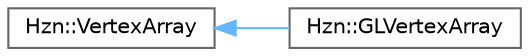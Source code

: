 digraph "Graphical Class Hierarchy"
{
 // LATEX_PDF_SIZE
  bgcolor="transparent";
  edge [fontname=Helvetica,fontsize=10,labelfontname=Helvetica,labelfontsize=10];
  node [fontname=Helvetica,fontsize=10,shape=box,height=0.2,width=0.4];
  rankdir="LR";
  Node0 [label="Hzn::VertexArray",height=0.2,width=0.4,color="grey40", fillcolor="white", style="filled",URL="$class_hzn_1_1_vertex_array.html",tooltip="Represents a Vertex Array. Used to save the type of Vertex Buffers and the Element Buffer,..."];
  Node0 -> Node1 [dir="back",color="steelblue1",style="solid"];
  Node1 [label="Hzn::GLVertexArray",height=0.2,width=0.4,color="grey40", fillcolor="white", style="filled",URL="$class_hzn_1_1_g_l_vertex_array.html",tooltip=" "];
}
